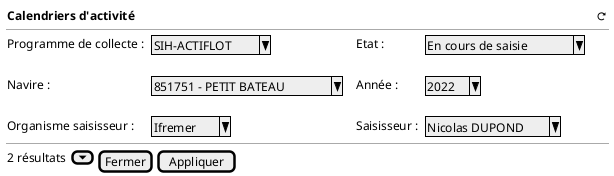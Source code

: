 @startsalt
{

  {<b>Calendriers d'activité                                                                                                                                                    <&reload>}
   --

    {
        Programme de collecte : | . | ^ SIH-ACTIFLOT^ | . | . | Etat :   | . | ^En cours de saisie^
        .
        Navire : | . | ^ 851751 - PETIT BATEAU^ | . | . | Année : | . | ^ 2022^
        .
        Organisme saisisseur :   | . |^ Ifremer^ |  . | . | Saisisseur :   | . | ^ Nicolas DUPOND^

    }

  --
  {2 résultats  {}[<&caret-bottom>] | [Fermer] | [Appliquer]}}
}
@endsalt
